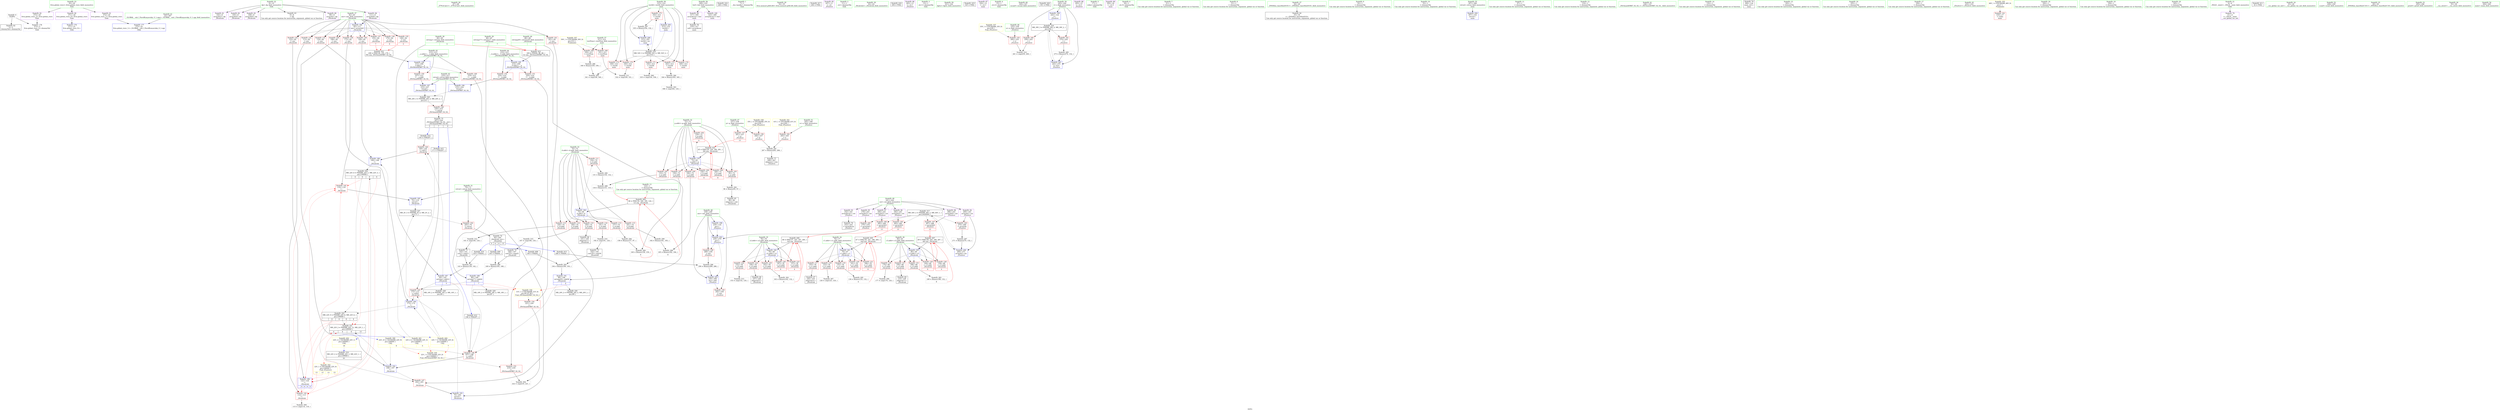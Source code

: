 digraph "SVFG" {
	label="SVFG";

	Node0x561d8cdfc730 [shape=record,color=grey,label="{NodeID: 0\nNullPtr}"];
	Node0x561d8cdfc730 -> Node0x561d8ce1b980[style=solid];
	Node0x561d8cdfc730 -> Node0x561d8ce22960[style=solid];
	Node0x561d8ce1d7e0 [shape=record,color=blue,label="{NodeID: 194\n212\<--208\n__a.addr\<--__a\n_ZSt3maxIiERKT_S2_S2_\n}"];
	Node0x561d8ce1d7e0 -> Node0x561d8ce21170[style=dashed];
	Node0x561d8ce1d7e0 -> Node0x561d8ce21240[style=dashed];
	Node0x561d8ce1a910 [shape=record,color=red,label="{NodeID: 111\n130\<--74\n\<--d.addr\n_Z4calciiiii\n}"];
	Node0x561d8ce1a910 -> Node0x561d8ce2b0c0[style=solid];
	Node0x561d8ce18bb0 [shape=record,color=green,label="{NodeID: 28\n47\<--48\n_Z7PreCalcv\<--_Z7PreCalcv_field_insensitive\n}"];
	Node0x561d8ce2c740 [shape=record,color=grey,label="{NodeID: 305\n341 = cmp(338, 340, )\n}"];
	Node0x561d8ce20950 [shape=record,color=red,label="{NodeID: 139\n179\<--82\n\<--ans\n_Z4calciiiii\n|{<s0>9}}"];
	Node0x561d8ce20950:s0 -> Node0x561d8ce56a20[style=solid,color=red];
	Node0x561d8ce1b410 [shape=record,color=green,label="{NodeID: 56\n309\<--310\nbuf\<--buf_field_insensitive\nmain\n}"];
	Node0x561d8ce1b410 -> Node0x561d8ce19f50[style=solid];
	Node0x561d8ce1b410 -> Node0x561d8ce1a020[style=solid];
	Node0x561d8ce56610 [shape=record,color=black,label="{NodeID: 416\n248 = PHI()\n}"];
	Node0x561d8ce22010 [shape=record,color=red,label="{NodeID: 167\n287\<--286\n\<--arrayidx6\n_Z5solvev\n|{<s0>13}}"];
	Node0x561d8ce22010:s0 -> Node0x561d8ce552f0[style=solid,color=red];
	Node0x561d8ce1cbf0 [shape=record,color=purple,label="{NodeID: 84\n111\<--8\narrayidx8\<--dp\n_Z4calciiiii\n}"];
	Node0x561d8ce1cbf0 -> Node0x561d8ce22e70[style=solid];
	Node0x561d8ce16f00 [shape=record,color=green,label="{NodeID: 1\n7\<--1\n__dso_handle\<--dummyObj\nGlob }"];
	Node0x561d8ce1d8b0 [shape=record,color=blue,label="{NodeID: 195\n214\<--209\n__b.addr\<--__b\n_ZSt3maxIiERKT_S2_S2_\n}"];
	Node0x561d8ce1d8b0 -> Node0x561d8ce21310[style=dashed];
	Node0x561d8ce1d8b0 -> Node0x561d8ce213e0[style=dashed];
	Node0x561d8ce1a9e0 [shape=record,color=red,label="{NodeID: 112\n140\<--74\n\<--d.addr\n_Z4calciiiii\n}"];
	Node0x561d8ce1a9e0 -> Node0x561d8ce2d1c0[style=solid];
	Node0x561d8ce18cb0 [shape=record,color=green,label="{NodeID: 29\n54\<--55\nllvm.memset.p0i8.i64\<--llvm.memset.p0i8.i64_field_insensitive\n}"];
	Node0x561d8ce2c8c0 [shape=record,color=grey,label="{NodeID: 306\n177 = cmp(176, 124, )\n}"];
	Node0x561d8ce20a20 [shape=record,color=red,label="{NodeID: 140\n198\<--82\n\<--ans\n_Z4calciiiii\n}"];
	Node0x561d8ce20a20 -> Node0x561d8ce1d640[style=solid];
	Node0x561d8ce1b4e0 [shape=record,color=green,label="{NodeID: 57\n311\<--312\ntestNum\<--testNum_field_insensitive\nmain\n}"];
	Node0x561d8ce1b4e0 -> Node0x561d8ce220e0[style=solid];
	Node0x561d8ce1b4e0 -> Node0x561d8ce221b0[style=solid];
	Node0x561d8ce566e0 [shape=record,color=black,label="{NodeID: 417\n264 = PHI()\n}"];
	Node0x561d8ce220e0 [shape=record,color=red,label="{NodeID: 168\n331\<--311\n\<--testNum\nmain\n}"];
	Node0x561d8ce220e0 -> Node0x561d8ce2d040[style=solid];
	Node0x561d8ce1ccc0 [shape=record,color=purple,label="{NodeID: 85\n247\<--11\n\<--.str\n_Z5solvev\n}"];
	Node0x561d8ce16f90 [shape=record,color=green,label="{NodeID: 2\n11\<--1\n.str\<--dummyObj\nGlob }"];
	Node0x561d8ce1d980 [shape=record,color=blue,label="{NodeID: 196\n210\<--224\nretval\<--\n_ZSt3maxIiERKT_S2_S2_\n}"];
	Node0x561d8ce1d980 -> Node0x561d8ce393d0[style=dashed];
	Node0x561d8ce1aab0 [shape=record,color=red,label="{NodeID: 113\n157\<--74\n\<--d.addr\n_Z4calciiiii\n}"];
	Node0x561d8ce1aab0 -> Node0x561d8ce2b6c0[style=solid];
	Node0x561d8ce18db0 [shape=record,color=green,label="{NodeID: 30\n62\<--63\n_Z4calciiiii\<--_Z4calciiiii_field_insensitive\n}"];
	Node0x561d8ce2ca40 [shape=record,color=grey,label="{NodeID: 307\n126 = cmp(125, 124, )\n}"];
	Node0x561d8ce20af0 [shape=record,color=red,label="{NodeID: 141\n201\<--82\n\<--ans\n_Z4calciiiii\n}"];
	Node0x561d8ce20af0 -> Node0x561d8ce20fd0[style=solid];
	Node0x561d8ce1b5b0 [shape=record,color=green,label="{NodeID: 58\n313\<--314\ntestId\<--testId_field_insensitive\nmain\n}"];
	Node0x561d8ce1b5b0 -> Node0x561d8ce22280[style=solid];
	Node0x561d8ce1b5b0 -> Node0x561d8ce22350[style=solid];
	Node0x561d8ce1b5b0 -> Node0x561d8ce22420[style=solid];
	Node0x561d8ce1b5b0 -> Node0x561d8ce224f0[style=solid];
	Node0x561d8ce1b5b0 -> Node0x561d8ce225c0[style=solid];
	Node0x561d8ce1b5b0 -> Node0x561d8ce22690[style=solid];
	Node0x561d8ce1b5b0 -> Node0x561d8ce1e0d0[style=solid];
	Node0x561d8ce1b5b0 -> Node0x561d8ce1e1a0[style=solid];
	Node0x561d8ce567b0 [shape=record,color=black,label="{NodeID: 418\n294 = PHI()\n}"];
	Node0x561d8ce3dcb0 [shape=record,color=yellow,style=double,label="{NodeID: 335\n22V_1 = ENCHI(MR_22V_0)\npts\{100000 \}\nFun[_ZSt3maxIiERKT_S2_S2_]}"];
	Node0x561d8ce3dcb0 -> Node0x561d8ce214b0[style=dashed];
	Node0x561d8ce221b0 [shape=record,color=red,label="{NodeID: 169\n339\<--311\n\<--testNum\nmain\n}"];
	Node0x561d8ce221b0 -> Node0x561d8ce2aac0[style=solid];
	Node0x561d8ce1cd90 [shape=record,color=purple,label="{NodeID: 86\n263\<--13\n\<--.str.1\n_Z5solvev\n}"];
	Node0x561d8ce17020 [shape=record,color=green,label="{NodeID: 3\n13\<--1\n.str.1\<--dummyObj\nGlob }"];
	Node0x561d8ce1da50 [shape=record,color=blue,label="{NodeID: 197\n210\<--227\nretval\<--\n_ZSt3maxIiERKT_S2_S2_\n}"];
	Node0x561d8ce1da50 -> Node0x561d8ce393d0[style=dashed];
	Node0x561d8ce1ab80 [shape=record,color=red,label="{NodeID: 114\n166\<--74\n\<--d.addr\n_Z4calciiiii\n}"];
	Node0x561d8ce1ab80 -> Node0x561d8ce2d640[style=solid];
	Node0x561d8ce18eb0 [shape=record,color=green,label="{NodeID: 31\n70\<--71\nretval\<--retval_field_insensitive\n_Z4calciiiii\n}"];
	Node0x561d8ce18eb0 -> Node0x561d8ce1a1c0[style=solid];
	Node0x561d8ce18eb0 -> Node0x561d8ce22f40[style=solid];
	Node0x561d8ce18eb0 -> Node0x561d8ce1d710[style=solid];
	Node0x561d8ce2cbc0 [shape=record,color=grey,label="{NodeID: 308\n335 = cmp(334, 336, )\n}"];
	Node0x561d8ce20bc0 [shape=record,color=red,label="{NodeID: 142\n114\<--113\n\<--\n_Z4calciiiii\n}"];
	Node0x561d8ce20bc0 -> Node0x561d8ce2cd40[style=solid];
	Node0x561d8ce1b680 [shape=record,color=green,label="{NodeID: 59\n321\<--322\nfgets\<--fgets_field_insensitive\n}"];
	Node0x561d8ce56880 [shape=record,color=black,label="{NodeID: 419\n325 = PHI()\n}"];
	Node0x561d8ce3e5a0 [shape=record,color=yellow,style=double,label="{NodeID: 336\n31V_1 = ENCHI(MR_31V_0)\npts\{85 87 89 \}\nFun[_ZSt3maxIiERKT_S2_S2_]}"];
	Node0x561d8ce3e5a0 -> Node0x561d8ce21580[style=dashed];
	Node0x561d8ce22280 [shape=record,color=red,label="{NodeID: 170\n330\<--313\n\<--testId\nmain\n}"];
	Node0x561d8ce22280 -> Node0x561d8ce2d040[style=solid];
	Node0x561d8ce1ce60 [shape=record,color=purple,label="{NodeID: 87\n324\<--13\n\<--.str.1\nmain\n}"];
	Node0x561d8ce170b0 [shape=record,color=green,label="{NodeID: 4\n15\<--1\n.str.2\<--dummyObj\nGlob }"];
	Node0x561d8ce1db20 [shape=record,color=blue,label="{NodeID: 198\n239\<--124\nans\<--\n_Z5solvev\n}"];
	Node0x561d8ce1db20 -> Node0x561d8ce1de60[style=dashed];
	Node0x561d8ce1ac50 [shape=record,color=red,label="{NodeID: 115\n181\<--74\n\<--d.addr\n_Z4calciiiii\n}"];
	Node0x561d8ce1ac50 -> Node0x561d8ce2be40[style=solid];
	Node0x561d8ce18f80 [shape=record,color=green,label="{NodeID: 32\n72\<--73\np.addr\<--p.addr_field_insensitive\n_Z4calciiiii\n}"];
	Node0x561d8ce18f80 -> Node0x561d8ce1a290[style=solid];
	Node0x561d8ce18f80 -> Node0x561d8ce1a360[style=solid];
	Node0x561d8ce18f80 -> Node0x561d8ce1a430[style=solid];
	Node0x561d8ce18f80 -> Node0x561d8ce1a500[style=solid];
	Node0x561d8ce18f80 -> Node0x561d8ce1a5d0[style=solid];
	Node0x561d8ce18f80 -> Node0x561d8ce1a6a0[style=solid];
	Node0x561d8ce18f80 -> Node0x561d8ce1a770[style=solid];
	Node0x561d8ce18f80 -> Node0x561d8ce22a60[style=solid];
	Node0x561d8ce2cd40 [shape=record,color=grey,label="{NodeID: 309\n115 = cmp(114, 116, )\n}"];
	Node0x561d8ce20c90 [shape=record,color=red,label="{NodeID: 143\n119\<--118\n\<--\n_Z4calciiiii\n}"];
	Node0x561d8ce20c90 -> Node0x561d8ce22f40[style=solid];
	Node0x561d8ce1b780 [shape=record,color=green,label="{NodeID: 60\n326\<--327\nsscanf\<--sscanf_field_insensitive\n}"];
	Node0x561d8ce56950 [shape=record,color=black,label="{NodeID: 420\n351 = PHI()\n}"];
	Node0x561d8ce3e680 [shape=record,color=yellow,style=double,label="{NodeID: 337\n33V_1 = ENCHI(MR_33V_0)\npts\{236 \}\nFun[_Z5solvev]}"];
	Node0x561d8ce3e680 -> Node0x561d8ce21650[style=dashed];
	Node0x561d8ce22350 [shape=record,color=red,label="{NodeID: 171\n334\<--313\n\<--testId\nmain\n}"];
	Node0x561d8ce22350 -> Node0x561d8ce2cbc0[style=solid];
	Node0x561d8ce1cf30 [shape=record,color=purple,label="{NodeID: 88\n293\<--15\n\<--.str.2\n_Z5solvev\n}"];
	Node0x561d8ce17140 [shape=record,color=green,label="{NodeID: 5\n17\<--1\nstdin\<--dummyObj\nGlob }"];
	Node0x561d8ce1dbf0 [shape=record,color=blue,label="{NodeID: 199\n243\<--124\ni\<--\n_Z5solvev\n}"];
	Node0x561d8ce1dbf0 -> Node0x561d8ce37fd0[style=dashed];
	Node0x561d8ce1f6a0 [shape=record,color=red,label="{NodeID: 116\n191\<--74\n\<--d.addr\n_Z4calciiiii\n}"];
	Node0x561d8ce1f6a0 -> Node0x561d8ce2cec0[style=solid];
	Node0x561d8ce19050 [shape=record,color=green,label="{NodeID: 33\n74\<--75\nd.addr\<--d.addr_field_insensitive\n_Z4calciiiii\n}"];
	Node0x561d8ce19050 -> Node0x561d8ce1a840[style=solid];
	Node0x561d8ce19050 -> Node0x561d8ce1a910[style=solid];
	Node0x561d8ce19050 -> Node0x561d8ce1a9e0[style=solid];
	Node0x561d8ce19050 -> Node0x561d8ce1aab0[style=solid];
	Node0x561d8ce19050 -> Node0x561d8ce1ab80[style=solid];
	Node0x561d8ce19050 -> Node0x561d8ce1ac50[style=solid];
	Node0x561d8ce19050 -> Node0x561d8ce1f6a0[style=solid];
	Node0x561d8ce19050 -> Node0x561d8ce22b30[style=solid];
	Node0x561d8ce2cec0 [shape=record,color=grey,label="{NodeID: 310\n192 = cmp(191, 124, )\n}"];
	Node0x561d8ce2cec0 -> Node0x561d8ce1c300[style=solid];
	Node0x561d8ce20d60 [shape=record,color=red,label="{NodeID: 144\n148\<--145\n\<--call13\n_Z4calciiiii\n}"];
	Node0x561d8ce20d60 -> Node0x561d8ce231b0[style=solid];
	Node0x561d8ce1b880 [shape=record,color=green,label="{NodeID: 61\n22\<--367\n_GLOBAL__sub_I_PavelKunyavskiy_0_1.cpp\<--_GLOBAL__sub_I_PavelKunyavskiy_0_1.cpp_field_insensitive\n}"];
	Node0x561d8ce1b880 -> Node0x561d8ce22860[style=solid];
	Node0x561d8ce56a20 [shape=record,color=black,label="{NodeID: 421\n208 = PHI(128, 155, 179, )\n0th arg _ZSt3maxIiERKT_S2_S2_ }"];
	Node0x561d8ce56a20 -> Node0x561d8ce1d7e0[style=solid];
	Node0x561d8ce3e790 [shape=record,color=yellow,style=double,label="{NodeID: 338\n35V_1 = ENCHI(MR_35V_0)\npts\{238 \}\nFun[_Z5solvev]}"];
	Node0x561d8ce3e790 -> Node0x561d8ce21720[style=dashed];
	Node0x561d8ce3e790 -> Node0x561d8ce217f0[style=dashed];
	Node0x561d8ce22420 [shape=record,color=red,label="{NodeID: 172\n338\<--313\n\<--testId\nmain\n}"];
	Node0x561d8ce22420 -> Node0x561d8ce2c740[style=solid];
	Node0x561d8ce1d000 [shape=record,color=purple,label="{NodeID: 89\n350\<--18\n\<--.str.3\nmain\n}"];
	Node0x561d8ce171d0 [shape=record,color=green,label="{NodeID: 6\n18\<--1\n.str.3\<--dummyObj\nGlob }"];
	Node0x561d8ce1f3f0 [shape=record,color=grey,label="{NodeID: 283\n189 = Binary(188, 132, )\n|{<s0>8}}"];
	Node0x561d8ce1f3f0:s0 -> Node0x561d8ce552f0[style=solid,color=red];
	Node0x561d8ce1dcc0 [shape=record,color=blue,label="{NodeID: 200\n269\<--271\narrayidx\<--inc\n_Z5solvev\n}"];
	Node0x561d8ce1dcc0 -> Node0x561d8ce384d0[style=dashed];
	Node0x561d8ce1f770 [shape=record,color=red,label="{NodeID: 117\n103\<--76\n\<--c1.addr\n_Z4calciiiii\n}"];
	Node0x561d8ce1f770 -> Node0x561d8ce1be20[style=solid];
	Node0x561d8ce19120 [shape=record,color=green,label="{NodeID: 34\n76\<--77\nc1.addr\<--c1.addr_field_insensitive\n_Z4calciiiii\n}"];
	Node0x561d8ce19120 -> Node0x561d8ce1f770[style=solid];
	Node0x561d8ce19120 -> Node0x561d8ce1f840[style=solid];
	Node0x561d8ce19120 -> Node0x561d8ce1f910[style=solid];
	Node0x561d8ce19120 -> Node0x561d8ce1f9e0[style=solid];
	Node0x561d8ce19120 -> Node0x561d8ce1fab0[style=solid];
	Node0x561d8ce19120 -> Node0x561d8ce22c00[style=solid];
	Node0x561d8ce2d040 [shape=record,color=grey,label="{NodeID: 311\n332 = cmp(330, 331, )\n}"];
	Node0x561d8ce20e30 [shape=record,color=red,label="{NodeID: 145\n172\<--171\n\<--call25\n_Z4calciiiii\n}"];
	Node0x561d8ce20e30 -> Node0x561d8ce23350[style=solid];
	Node0x561d8ce1b980 [shape=record,color=black,label="{NodeID: 62\n2\<--3\ndummyVal\<--dummyVal\n}"];
	Node0x561d8ce56df0 [shape=record,color=black,label="{NodeID: 422\n209 = PHI(84, 86, 88, )\n1st arg _ZSt3maxIiERKT_S2_S2_ }"];
	Node0x561d8ce56df0 -> Node0x561d8ce1d8b0[style=solid];
	Node0x561d8ce224f0 [shape=record,color=red,label="{NodeID: 173\n343\<--313\n\<--testId\nmain\n}"];
	Node0x561d8ce224f0 -> Node0x561d8ce1f570[style=solid];
	Node0x561d8ce1d0d0 [shape=record,color=purple,label="{NodeID: 90\n371\<--20\nllvm.global_ctors_0\<--llvm.global_ctors\nGlob }"];
	Node0x561d8ce1d0d0 -> Node0x561d8ce22760[style=solid];
	Node0x561d8ce17b50 [shape=record,color=green,label="{NodeID: 7\n21\<--1\n\<--dummyObj\nCan only get source location for instruction, argument, global var or function.}"];
	Node0x561d8ce1f570 [shape=record,color=grey,label="{NodeID: 284\n344 = Binary(343, 345, )\n}"];
	Node0x561d8ce1f570 -> Node0x561d8ce2c440[style=solid];
	Node0x561d8ce1dd90 [shape=record,color=blue,label="{NodeID: 201\n243\<--275\ni\<--inc2\n_Z5solvev\n}"];
	Node0x561d8ce1dd90 -> Node0x561d8ce37fd0[style=dashed];
	Node0x561d8ce1f840 [shape=record,color=red,label="{NodeID: 118\n125\<--76\n\<--c1.addr\n_Z4calciiiii\n}"];
	Node0x561d8ce1f840 -> Node0x561d8ce2ca40[style=solid];
	Node0x561d8ce191f0 [shape=record,color=green,label="{NodeID: 35\n78\<--79\nc2.addr\<--c2.addr_field_insensitive\n_Z4calciiiii\n}"];
	Node0x561d8ce191f0 -> Node0x561d8ce1fb80[style=solid];
	Node0x561d8ce191f0 -> Node0x561d8ce1fc50[style=solid];
	Node0x561d8ce191f0 -> Node0x561d8ce1fd20[style=solid];
	Node0x561d8ce191f0 -> Node0x561d8ce1fdf0[style=solid];
	Node0x561d8ce191f0 -> Node0x561d8ce1fec0[style=solid];
	Node0x561d8ce191f0 -> Node0x561d8ce22cd0[style=solid];
	Node0x561d8ce2d1c0 [shape=record,color=grey,label="{NodeID: 312\n141 = cmp(140, 124, )\n}"];
	Node0x561d8ce2d1c0 -> Node0x561d8ce1c160[style=solid];
	Node0x561d8ce20f00 [shape=record,color=red,label="{NodeID: 146\n197\<--196\n\<--call37\n_Z4calciiiii\n}"];
	Node0x561d8ce20f00 -> Node0x561d8ce1d640[style=solid];
	Node0x561d8ce1ba80 [shape=record,color=black,label="{NodeID: 63\n9\<--8\n\<--dp\nCan only get source location for instruction, argument, global var or function.}"];
	Node0x561d8ce56fb0 [shape=record,color=black,label="{NodeID: 423\n65 = PHI(129, 156, 180, 281, )\n0th arg _Z4calciiiii }"];
	Node0x561d8ce56fb0 -> Node0x561d8ce22a60[style=solid];
	Node0x561d8ce225c0 [shape=record,color=red,label="{NodeID: 174\n349\<--313\n\<--testId\nmain\n}"];
	Node0x561d8ce1d1d0 [shape=record,color=purple,label="{NodeID: 91\n372\<--20\nllvm.global_ctors_1\<--llvm.global_ctors\nGlob }"];
	Node0x561d8ce1d1d0 -> Node0x561d8ce22860[style=solid];
	Node0x561d8ce17be0 [shape=record,color=green,label="{NodeID: 8\n51\<--1\n\<--dummyObj\nCan only get source location for instruction, argument, global var or function.}"];
	Node0x561d8ce2a940 [shape=record,color=grey,label="{NodeID: 285\n275 = Binary(274, 132, )\n}"];
	Node0x561d8ce2a940 -> Node0x561d8ce1dd90[style=solid];
	Node0x561d8ce1de60 [shape=record,color=blue,label="{NodeID: 202\n239\<--279\nans\<--\n_Z5solvev\n}"];
	Node0x561d8ce1de60 -> Node0x561d8ce218c0[style=dashed];
	Node0x561d8ce1de60 -> Node0x561d8ce1df30[style=dashed];
	Node0x561d8ce1f910 [shape=record,color=red,label="{NodeID: 119\n135\<--76\n\<--c1.addr\n_Z4calciiiii\n}"];
	Node0x561d8ce1f910 -> Node0x561d8ce2b840[style=solid];
	Node0x561d8ce192c0 [shape=record,color=green,label="{NodeID: 36\n80\<--81\nc3.addr\<--c3.addr_field_insensitive\n_Z4calciiiii\n}"];
	Node0x561d8ce192c0 -> Node0x561d8ce1ff90[style=solid];
	Node0x561d8ce192c0 -> Node0x561d8ce20060[style=solid];
	Node0x561d8ce192c0 -> Node0x561d8ce20130[style=solid];
	Node0x561d8ce192c0 -> Node0x561d8ce20200[style=solid];
	Node0x561d8ce192c0 -> Node0x561d8ce202d0[style=solid];
	Node0x561d8ce192c0 -> Node0x561d8ce22da0[style=solid];
	Node0x561d8ce2d340 [shape=record,color=grey,label="{NodeID: 313\n153 = cmp(152, 124, )\n}"];
	Node0x561d8ce20fd0 [shape=record,color=red,label="{NodeID: 147\n202\<--201\n\<--\n_Z4calciiiii\n}"];
	Node0x561d8ce20fd0 -> Node0x561d8ce1d710[style=solid];
	Node0x561d8ce1bb80 [shape=record,color=black,label="{NodeID: 64\n33\<--34\n\<--_ZNSt8ios_base4InitD1Ev\nCan only get source location for instruction, argument, global var or function.}"];
	Node0x561d8ce3ea30 [shape=record,color=yellow,style=double,label="{NodeID: 341\n41V_1 = ENCHI(MR_41V_0)\npts\{246 \}\nFun[_Z5solvev]}"];
	Node0x561d8ce3ea30 -> Node0x561d8ce21c00[style=dashed];
	Node0x561d8ce22690 [shape=record,color=red,label="{NodeID: 175\n354\<--313\n\<--testId\nmain\n}"];
	Node0x561d8ce22690 -> Node0x561d8ce2bb40[style=solid];
	Node0x561d8ce1d2d0 [shape=record,color=purple,label="{NodeID: 92\n373\<--20\nllvm.global_ctors_2\<--llvm.global_ctors\nGlob }"];
	Node0x561d8ce1d2d0 -> Node0x561d8ce22960[style=solid];
	Node0x561d8ce17c70 [shape=record,color=green,label="{NodeID: 9\n52\<--1\n\<--dummyObj\nCan only get source location for instruction, argument, global var or function.}"];
	Node0x561d8ce2aac0 [shape=record,color=grey,label="{NodeID: 286\n340 = Binary(339, 336, )\n}"];
	Node0x561d8ce2aac0 -> Node0x561d8ce2c740[style=solid];
	Node0x561d8ce1df30 [shape=record,color=blue,label="{NodeID: 203\n239\<--290\nans\<--add\n_Z5solvev\n}"];
	Node0x561d8ce1df30 -> Node0x561d8ce21990[style=dashed];
	Node0x561d8ce1f9e0 [shape=record,color=red,label="{NodeID: 120\n161\<--76\n\<--c1.addr\n_Z4calciiiii\n|{<s0>6}}"];
	Node0x561d8ce1f9e0:s0 -> Node0x561d8ce54ef0[style=solid,color=red];
	Node0x561d8ce19390 [shape=record,color=green,label="{NodeID: 37\n82\<--83\nans\<--ans_field_insensitive\n_Z4calciiiii\n}"];
	Node0x561d8ce19390 -> Node0x561d8ce203a0[style=solid];
	Node0x561d8ce19390 -> Node0x561d8ce20470[style=solid];
	Node0x561d8ce19390 -> Node0x561d8ce20540[style=solid];
	Node0x561d8ce19390 -> Node0x561d8ce20610[style=solid];
	Node0x561d8ce19390 -> Node0x561d8ce206e0[style=solid];
	Node0x561d8ce19390 -> Node0x561d8ce207b0[style=solid];
	Node0x561d8ce19390 -> Node0x561d8ce20880[style=solid];
	Node0x561d8ce19390 -> Node0x561d8ce20950[style=solid];
	Node0x561d8ce19390 -> Node0x561d8ce20a20[style=solid];
	Node0x561d8ce19390 -> Node0x561d8ce20af0[style=solid];
	Node0x561d8ce19390 -> Node0x561d8ce22e70[style=solid];
	Node0x561d8ce2d4c0 [shape=record,color=grey,label="{NodeID: 314\n261 = cmp(259, 260, )\n}"];
	Node0x561d8ce210a0 [shape=record,color=red,label="{NodeID: 148\n230\<--210\n\<--retval\n_ZSt3maxIiERKT_S2_S2_\n}"];
	Node0x561d8ce210a0 -> Node0x561d8ce1c4a0[style=solid];
	Node0x561d8ce1bc80 [shape=record,color=black,label="{NodeID: 65\n98\<--96\nidxprom\<--sub\n_Z4calciiiii\n}"];
	Node0x561d8ce3eb10 [shape=record,color=yellow,style=double,label="{NodeID: 342\n22V_1 = ENCHI(MR_22V_0)\npts\{100000 \}\nFun[_Z5solvev]|{<s0>13|<s1>13|<s2>13|<s3>13}}"];
	Node0x561d8ce3eb10:s0 -> Node0x561d8ce20bc0[style=dashed,color=red];
	Node0x561d8ce3eb10:s1 -> Node0x561d8ce20c90[style=dashed,color=red];
	Node0x561d8ce3eb10:s2 -> Node0x561d8ce23010[style=dashed,color=red];
	Node0x561d8ce3eb10:s3 -> Node0x561d8ce3cad0[style=dashed,color=red];
	Node0x561d8ce22760 [shape=record,color=blue,label="{NodeID: 176\n371\<--21\nllvm.global_ctors_0\<--\nGlob }"];
	Node0x561d8ce1d3d0 [shape=record,color=purple,label="{NodeID: 93\n252\<--241\narraydecay\<--cnt\n_Z5solvev\n}"];
	Node0x561d8ce1d3d0 -> Node0x561d8ce1c570[style=solid];
	Node0x561d8ce17d00 [shape=record,color=green,label="{NodeID: 10\n53\<--1\n\<--dummyObj\nCan only get source location for instruction, argument, global var or function.}"];
	Node0x561d8ce2ac40 [shape=record,color=grey,label="{NodeID: 287\n271 = Binary(270, 132, )\n}"];
	Node0x561d8ce2ac40 -> Node0x561d8ce1dcc0[style=solid];
	Node0x561d8ce1e000 [shape=record,color=blue,label="{NodeID: 204\n307\<--124\nretval\<--\nmain\n}"];
	Node0x561d8ce1fab0 [shape=record,color=red,label="{NodeID: 121\n186\<--76\n\<--c1.addr\n_Z4calciiiii\n|{<s0>8}}"];
	Node0x561d8ce1fab0:s0 -> Node0x561d8ce54ef0[style=solid,color=red];
	Node0x561d8ce19460 [shape=record,color=green,label="{NodeID: 38\n84\<--85\nref.tmp\<--ref.tmp_field_insensitive\n_Z4calciiiii\n|{|<s1>5}}"];
	Node0x561d8ce19460 -> Node0x561d8ce230e0[style=solid];
	Node0x561d8ce19460:s1 -> Node0x561d8ce56df0[style=solid,color=red];
	Node0x561d8ce2d640 [shape=record,color=grey,label="{NodeID: 315\n167 = cmp(166, 124, )\n}"];
	Node0x561d8ce2d640 -> Node0x561d8ce1c230[style=solid];
	Node0x561d8ce21170 [shape=record,color=red,label="{NodeID: 149\n218\<--212\n\<--__a.addr\n_ZSt3maxIiERKT_S2_S2_\n}"];
	Node0x561d8ce21170 -> Node0x561d8ce214b0[style=solid];
	Node0x561d8ce1bd50 [shape=record,color=black,label="{NodeID: 66\n101\<--100\nidxprom1\<--\n_Z4calciiiii\n}"];
	Node0x561d8ce22860 [shape=record,color=blue,label="{NodeID: 177\n372\<--22\nllvm.global_ctors_1\<--_GLOBAL__sub_I_PavelKunyavskiy_0_1.cpp\nGlob }"];
	Node0x561d8ce1d4a0 [shape=record,color=purple,label="{NodeID: 94\n269\<--241\narrayidx\<--cnt\n_Z5solvev\n}"];
	Node0x561d8ce1d4a0 -> Node0x561d8ce21cd0[style=solid];
	Node0x561d8ce1d4a0 -> Node0x561d8ce1dcc0[style=solid];
	Node0x561d8ce17d90 [shape=record,color=green,label="{NodeID: 11\n97\<--1\n\<--dummyObj\nCan only get source location for instruction, argument, global var or function.}"];
	Node0x561d8ce2adc0 [shape=record,color=grey,label="{NodeID: 288\n134 = Binary(131, 133, )\n|{<s0>4}}"];
	Node0x561d8ce2adc0:s0 -> Node0x561d8ce54ad0[style=solid,color=red];
	Node0x561d8ce1e0d0 [shape=record,color=blue,label="{NodeID: 205\n313\<--132\ntestId\<--\nmain\n}"];
	Node0x561d8ce1e0d0 -> Node0x561d8ce389d0[style=dashed];
	Node0x561d8ce1fb80 [shape=record,color=red,label="{NodeID: 122\n106\<--78\n\<--c2.addr\n_Z4calciiiii\n}"];
	Node0x561d8ce1fb80 -> Node0x561d8ce1bef0[style=solid];
	Node0x561d8ce19530 [shape=record,color=green,label="{NodeID: 39\n86\<--87\nref.tmp17\<--ref.tmp17_field_insensitive\n_Z4calciiiii\n|{|<s1>7}}"];
	Node0x561d8ce19530 -> Node0x561d8ce23280[style=solid];
	Node0x561d8ce19530:s1 -> Node0x561d8ce56df0[style=solid,color=red];
	Node0x561d8ce24670 [shape=record,color=yellow,style=double,label="{NodeID: 399\n22V_10 = CSCHI(MR_22V_9)\npts\{100000 \}\nCS[]|{|<s2>9}}"];
	Node0x561d8ce24670 -> Node0x561d8ce20f00[style=dashed];
	Node0x561d8ce24670 -> Node0x561d8ce1d640[style=dashed];
	Node0x561d8ce24670:s2 -> Node0x561d8ce3dcb0[style=dashed,color=red];
	Node0x561d8ce37fd0 [shape=record,color=black,label="{NodeID: 316\nMR_39V_3 = PHI(MR_39V_4, MR_39V_2, )\npts\{244 \}\n}"];
	Node0x561d8ce37fd0 -> Node0x561d8ce21a60[style=dashed];
	Node0x561d8ce37fd0 -> Node0x561d8ce21b30[style=dashed];
	Node0x561d8ce37fd0 -> Node0x561d8ce1dd90[style=dashed];
	Node0x561d8ce21240 [shape=record,color=red,label="{NodeID: 150\n227\<--212\n\<--__a.addr\n_ZSt3maxIiERKT_S2_S2_\n}"];
	Node0x561d8ce21240 -> Node0x561d8ce1da50[style=solid];
	Node0x561d8ce1be20 [shape=record,color=black,label="{NodeID: 67\n104\<--103\nidxprom3\<--\n_Z4calciiiii\n}"];
	Node0x561d8ce22960 [shape=record,color=blue, style = dotted,label="{NodeID: 178\n373\<--3\nllvm.global_ctors_2\<--dummyVal\nGlob }"];
	Node0x561d8ce1d570 [shape=record,color=purple,label="{NodeID: 95\n278\<--241\narrayidx3\<--cnt\n_Z5solvev\n}"];
	Node0x561d8ce1d570 -> Node0x561d8ce21da0[style=solid];
	Node0x561d8ce17e20 [shape=record,color=green,label="{NodeID: 12\n116\<--1\n\<--dummyObj\nCan only get source location for instruction, argument, global var or function.}"];
	Node0x561d8ce2af40 [shape=record,color=grey,label="{NodeID: 289\n169 = Binary(165, 168, )\n}"];
	Node0x561d8ce2af40 -> Node0x561d8ce23280[style=solid];
	Node0x561d8ce1e1a0 [shape=record,color=blue,label="{NodeID: 206\n313\<--355\ntestId\<--inc\nmain\n}"];
	Node0x561d8ce1e1a0 -> Node0x561d8ce389d0[style=dashed];
	Node0x561d8ce1fc50 [shape=record,color=red,label="{NodeID: 123\n137\<--78\n\<--c2.addr\n_Z4calciiiii\n|{<s0>4}}"];
	Node0x561d8ce1fc50:s0 -> Node0x561d8ce550f0[style=solid,color=red];
	Node0x561d8ce19600 [shape=record,color=green,label="{NodeID: 40\n88\<--89\nref.tmp29\<--ref.tmp29_field_insensitive\n_Z4calciiiii\n|{|<s1>9}}"];
	Node0x561d8ce19600 -> Node0x561d8ce23420[style=solid];
	Node0x561d8ce19600:s1 -> Node0x561d8ce56df0[style=solid,color=red];
	Node0x561d8ce247d0 [shape=record,color=yellow,style=double,label="{NodeID: 400\n22V_7 = CSCHI(MR_22V_6)\npts\{100000 \}\nCS[]|{|<s2>7}}"];
	Node0x561d8ce247d0 -> Node0x561d8ce20e30[style=dashed];
	Node0x561d8ce247d0 -> Node0x561d8ce23350[style=dashed];
	Node0x561d8ce247d0:s2 -> Node0x561d8ce3dcb0[style=dashed,color=red];
	Node0x561d8ce384d0 [shape=record,color=black,label="{NodeID: 317\nMR_44V_2 = PHI(MR_44V_3, MR_44V_1, )\npts\{2420000 \}\n}"];
	Node0x561d8ce384d0 -> Node0x561d8ce21cd0[style=dashed];
	Node0x561d8ce384d0 -> Node0x561d8ce21da0[style=dashed];
	Node0x561d8ce384d0 -> Node0x561d8ce21e70[style=dashed];
	Node0x561d8ce384d0 -> Node0x561d8ce21f40[style=dashed];
	Node0x561d8ce384d0 -> Node0x561d8ce22010[style=dashed];
	Node0x561d8ce384d0 -> Node0x561d8ce1dcc0[style=dashed];
	Node0x561d8ce21310 [shape=record,color=red,label="{NodeID: 151\n220\<--214\n\<--__b.addr\n_ZSt3maxIiERKT_S2_S2_\n}"];
	Node0x561d8ce21310 -> Node0x561d8ce21580[style=solid];
	Node0x561d8ce1bef0 [shape=record,color=black,label="{NodeID: 68\n107\<--106\nidxprom5\<--\n_Z4calciiiii\n}"];
	Node0x561d8ce22a60 [shape=record,color=blue,label="{NodeID: 179\n72\<--65\np.addr\<--p\n_Z4calciiiii\n}"];
	Node0x561d8ce22a60 -> Node0x561d8ce1a290[style=dashed];
	Node0x561d8ce22a60 -> Node0x561d8ce1a360[style=dashed];
	Node0x561d8ce22a60 -> Node0x561d8ce1a430[style=dashed];
	Node0x561d8ce22a60 -> Node0x561d8ce1a500[style=dashed];
	Node0x561d8ce22a60 -> Node0x561d8ce1a5d0[style=dashed];
	Node0x561d8ce22a60 -> Node0x561d8ce1a6a0[style=dashed];
	Node0x561d8ce22a60 -> Node0x561d8ce1a770[style=dashed];
	Node0x561d8ce19ce0 [shape=record,color=purple,label="{NodeID: 96\n282\<--241\narrayidx4\<--cnt\n_Z5solvev\n}"];
	Node0x561d8ce19ce0 -> Node0x561d8ce21e70[style=solid];
	Node0x561d8ce17eb0 [shape=record,color=green,label="{NodeID: 13\n124\<--1\n\<--dummyObj\nCan only get source location for instruction, argument, global var or function.|{<s0>13}}"];
	Node0x561d8ce17eb0:s0 -> Node0x561d8ce54ad0[style=solid,color=red];
	Node0x561d8ce2b0c0 [shape=record,color=grey,label="{NodeID: 290\n131 = Binary(130, 132, )\n}"];
	Node0x561d8ce2b0c0 -> Node0x561d8ce2adc0[style=solid];
	Node0x561d8ce1fd20 [shape=record,color=red,label="{NodeID: 124\n152\<--78\n\<--c2.addr\n_Z4calciiiii\n}"];
	Node0x561d8ce1fd20 -> Node0x561d8ce2d340[style=solid];
	Node0x561d8ce196d0 [shape=record,color=green,label="{NodeID: 41\n146\<--147\n_ZSt3maxIiERKT_S2_S2_\<--_ZSt3maxIiERKT_S2_S2__field_insensitive\n}"];
	Node0x561d8ce24930 [shape=record,color=yellow,style=double,label="{NodeID: 401\n22V_4 = CSCHI(MR_22V_3)\npts\{100000 \}\nCS[]|{|<s2>5}}"];
	Node0x561d8ce24930 -> Node0x561d8ce20d60[style=dashed];
	Node0x561d8ce24930 -> Node0x561d8ce231b0[style=dashed];
	Node0x561d8ce24930:s2 -> Node0x561d8ce3dcb0[style=dashed,color=red];
	Node0x561d8ce389d0 [shape=record,color=black,label="{NodeID: 318\nMR_52V_3 = PHI(MR_52V_4, MR_52V_2, )\npts\{314 \}\n}"];
	Node0x561d8ce389d0 -> Node0x561d8ce22280[style=dashed];
	Node0x561d8ce389d0 -> Node0x561d8ce22350[style=dashed];
	Node0x561d8ce389d0 -> Node0x561d8ce22420[style=dashed];
	Node0x561d8ce389d0 -> Node0x561d8ce224f0[style=dashed];
	Node0x561d8ce389d0 -> Node0x561d8ce225c0[style=dashed];
	Node0x561d8ce389d0 -> Node0x561d8ce22690[style=dashed];
	Node0x561d8ce389d0 -> Node0x561d8ce1e1a0[style=dashed];
	Node0x561d8ce213e0 [shape=record,color=red,label="{NodeID: 152\n224\<--214\n\<--__b.addr\n_ZSt3maxIiERKT_S2_S2_\n}"];
	Node0x561d8ce213e0 -> Node0x561d8ce1d980[style=solid];
	Node0x561d8ce1bfc0 [shape=record,color=black,label="{NodeID: 69\n110\<--109\nidxprom7\<--\n_Z4calciiiii\n}"];
	Node0x561d8ce22b30 [shape=record,color=blue,label="{NodeID: 180\n74\<--66\nd.addr\<--d\n_Z4calciiiii\n}"];
	Node0x561d8ce22b30 -> Node0x561d8ce1a840[style=dashed];
	Node0x561d8ce22b30 -> Node0x561d8ce1a910[style=dashed];
	Node0x561d8ce22b30 -> Node0x561d8ce1a9e0[style=dashed];
	Node0x561d8ce22b30 -> Node0x561d8ce1aab0[style=dashed];
	Node0x561d8ce22b30 -> Node0x561d8ce1ab80[style=dashed];
	Node0x561d8ce22b30 -> Node0x561d8ce1ac50[style=dashed];
	Node0x561d8ce22b30 -> Node0x561d8ce1f6a0[style=dashed];
	Node0x561d8ce19db0 [shape=record,color=purple,label="{NodeID: 97\n284\<--241\narrayidx5\<--cnt\n_Z5solvev\n}"];
	Node0x561d8ce19db0 -> Node0x561d8ce21f40[style=solid];
	Node0x561d8ce17f40 [shape=record,color=green,label="{NodeID: 14\n132\<--1\n\<--dummyObj\nCan only get source location for instruction, argument, global var or function.}"];
	Node0x561d8ce2b240 [shape=record,color=grey,label="{NodeID: 291\n267 = Binary(265, 266, )\n}"];
	Node0x561d8ce2b240 -> Node0x561d8ce1c640[style=solid];
	Node0x561d8ce1fdf0 [shape=record,color=red,label="{NodeID: 125\n162\<--78\n\<--c2.addr\n_Z4calciiiii\n}"];
	Node0x561d8ce1fdf0 -> Node0x561d8ce2c2c0[style=solid];
	Node0x561d8ce197d0 [shape=record,color=green,label="{NodeID: 42\n210\<--211\nretval\<--retval_field_insensitive\n_ZSt3maxIiERKT_S2_S2_\n}"];
	Node0x561d8ce197d0 -> Node0x561d8ce210a0[style=solid];
	Node0x561d8ce197d0 -> Node0x561d8ce1d980[style=solid];
	Node0x561d8ce197d0 -> Node0x561d8ce1da50[style=solid];
	Node0x561d8ce24a90 [shape=record,color=yellow,style=double,label="{NodeID: 402\n22V_2 = CSCHI(MR_22V_1)\npts\{100000 \}\nCS[]|{<s0>19}}"];
	Node0x561d8ce24a90:s0 -> Node0x561d8ce38ed0[style=dashed,color=blue];
	Node0x561d8ce38ed0 [shape=record,color=black,label="{NodeID: 319\nMR_22V_2 = PHI(MR_22V_3, MR_22V_1, )\npts\{100000 \}\n|{<s0>19}}"];
	Node0x561d8ce38ed0:s0 -> Node0x561d8ce3eb10[style=dashed,color=red];
	Node0x561d8ce214b0 [shape=record,color=red,label="{NodeID: 153\n219\<--218\n\<--\n_ZSt3maxIiERKT_S2_S2_\n}"];
	Node0x561d8ce214b0 -> Node0x561d8ce2c5c0[style=solid];
	Node0x561d8ce1c090 [shape=record,color=black,label="{NodeID: 70\n306\<--124\nmain_ret\<--\nmain\n}"];
	Node0x561d8ce22c00 [shape=record,color=blue,label="{NodeID: 181\n76\<--67\nc1.addr\<--c1\n_Z4calciiiii\n}"];
	Node0x561d8ce22c00 -> Node0x561d8ce1f770[style=dashed];
	Node0x561d8ce22c00 -> Node0x561d8ce1f840[style=dashed];
	Node0x561d8ce22c00 -> Node0x561d8ce1f910[style=dashed];
	Node0x561d8ce22c00 -> Node0x561d8ce1f9e0[style=dashed];
	Node0x561d8ce22c00 -> Node0x561d8ce1fab0[style=dashed];
	Node0x561d8ce19e80 [shape=record,color=purple,label="{NodeID: 98\n286\<--241\narrayidx6\<--cnt\n_Z5solvev\n}"];
	Node0x561d8ce19e80 -> Node0x561d8ce22010[style=solid];
	Node0x561d8ce17fd0 [shape=record,color=green,label="{NodeID: 15\n183\<--1\n\<--dummyObj\nCan only get source location for instruction, argument, global var or function.}"];
	Node0x561d8ce2b3c0 [shape=record,color=grey,label="{NodeID: 292\n96 = Binary(95, 97, )\n}"];
	Node0x561d8ce2b3c0 -> Node0x561d8ce1bc80[style=solid];
	Node0x561d8ce1fec0 [shape=record,color=red,label="{NodeID: 126\n187\<--78\n\<--c2.addr\n_Z4calciiiii\n|{<s0>8}}"];
	Node0x561d8ce1fec0:s0 -> Node0x561d8ce550f0[style=solid,color=red];
	Node0x561d8ce198a0 [shape=record,color=green,label="{NodeID: 43\n212\<--213\n__a.addr\<--__a.addr_field_insensitive\n_ZSt3maxIiERKT_S2_S2_\n}"];
	Node0x561d8ce198a0 -> Node0x561d8ce21170[style=solid];
	Node0x561d8ce198a0 -> Node0x561d8ce21240[style=solid];
	Node0x561d8ce198a0 -> Node0x561d8ce1d7e0[style=solid];
	Node0x561d8ce393d0 [shape=record,color=black,label="{NodeID: 320\nMR_24V_3 = PHI(MR_24V_4, MR_24V_2, )\npts\{211 \}\n}"];
	Node0x561d8ce393d0 -> Node0x561d8ce210a0[style=dashed];
	Node0x561d8ce21580 [shape=record,color=red,label="{NodeID: 154\n221\<--220\n\<--\n_ZSt3maxIiERKT_S2_S2_\n}"];
	Node0x561d8ce21580 -> Node0x561d8ce2c5c0[style=solid];
	Node0x561d8ce1c160 [shape=record,color=black,label="{NodeID: 71\n142\<--141\nconv\<--cmp11\n_Z4calciiiii\n}"];
	Node0x561d8ce1c160 -> Node0x561d8ce2c140[style=solid];
	Node0x561d8ce22cd0 [shape=record,color=blue,label="{NodeID: 182\n78\<--68\nc2.addr\<--c2\n_Z4calciiiii\n}"];
	Node0x561d8ce22cd0 -> Node0x561d8ce1fb80[style=dashed];
	Node0x561d8ce22cd0 -> Node0x561d8ce1fc50[style=dashed];
	Node0x561d8ce22cd0 -> Node0x561d8ce1fd20[style=dashed];
	Node0x561d8ce22cd0 -> Node0x561d8ce1fdf0[style=dashed];
	Node0x561d8ce22cd0 -> Node0x561d8ce1fec0[style=dashed];
	Node0x561d8ce19f50 [shape=record,color=purple,label="{NodeID: 99\n317\<--309\narraydecay\<--buf\nmain\n}"];
	Node0x561d8ce19f50 -> Node0x561d8ce1c710[style=solid];
	Node0x561d8ce18060 [shape=record,color=green,label="{NodeID: 16\n255\<--1\n\<--dummyObj\nCan only get source location for instruction, argument, global var or function.}"];
	Node0x561d8ce2b540 [shape=record,color=grey,label="{NodeID: 293\n194 = Binary(190, 193, )\n}"];
	Node0x561d8ce2b540 -> Node0x561d8ce23420[style=solid];
	Node0x561d8ce1ff90 [shape=record,color=red,label="{NodeID: 127\n109\<--80\n\<--c3.addr\n_Z4calciiiii\n}"];
	Node0x561d8ce1ff90 -> Node0x561d8ce1bfc0[style=solid];
	Node0x561d8ce19970 [shape=record,color=green,label="{NodeID: 44\n214\<--215\n__b.addr\<--__b.addr_field_insensitive\n_ZSt3maxIiERKT_S2_S2_\n}"];
	Node0x561d8ce19970 -> Node0x561d8ce21310[style=solid];
	Node0x561d8ce19970 -> Node0x561d8ce213e0[style=solid];
	Node0x561d8ce19970 -> Node0x561d8ce1d8b0[style=solid];
	Node0x561d8ce54ad0 [shape=record,color=black,label="{NodeID: 404\n66 = PHI(134, 160, 185, 124, )\n1st arg _Z4calciiiii }"];
	Node0x561d8ce54ad0 -> Node0x561d8ce22b30[style=solid];
	Node0x561d8ce21650 [shape=record,color=red,label="{NodeID: 155\n260\<--235\n\<--n\n_Z5solvev\n}"];
	Node0x561d8ce21650 -> Node0x561d8ce2d4c0[style=solid];
	Node0x561d8ce1c230 [shape=record,color=black,label="{NodeID: 72\n168\<--167\nconv23\<--cmp22\n_Z4calciiiii\n}"];
	Node0x561d8ce1c230 -> Node0x561d8ce2af40[style=solid];
	Node0x561d8ce22da0 [shape=record,color=blue,label="{NodeID: 183\n80\<--69\nc3.addr\<--c3\n_Z4calciiiii\n}"];
	Node0x561d8ce22da0 -> Node0x561d8ce1ff90[style=dashed];
	Node0x561d8ce22da0 -> Node0x561d8ce20060[style=dashed];
	Node0x561d8ce22da0 -> Node0x561d8ce20130[style=dashed];
	Node0x561d8ce22da0 -> Node0x561d8ce20200[style=dashed];
	Node0x561d8ce22da0 -> Node0x561d8ce202d0[style=dashed];
	Node0x561d8ce1a020 [shape=record,color=purple,label="{NodeID: 100\n323\<--309\narraydecay1\<--buf\nmain\n}"];
	Node0x561d8ce180f0 [shape=record,color=green,label="{NodeID: 17\n256\<--1\n\<--dummyObj\nCan only get source location for instruction, argument, global var or function.}"];
	Node0x561d8ce2b6c0 [shape=record,color=grey,label="{NodeID: 294\n158 = Binary(157, 97, )\n}"];
	Node0x561d8ce2b6c0 -> Node0x561d8ce2bfc0[style=solid];
	Node0x561d8ce20060 [shape=record,color=red,label="{NodeID: 128\n138\<--80\n\<--c3.addr\n_Z4calciiiii\n|{<s0>4}}"];
	Node0x561d8ce20060:s0 -> Node0x561d8ce552f0[style=solid,color=red];
	Node0x561d8ce19a40 [shape=record,color=green,label="{NodeID: 45\n232\<--233\n_Z5solvev\<--_Z5solvev_field_insensitive\n}"];
	Node0x561d8ce54ef0 [shape=record,color=black,label="{NodeID: 405\n67 = PHI(136, 161, 186, 283, )\n2nd arg _Z4calciiiii }"];
	Node0x561d8ce54ef0 -> Node0x561d8ce22c00[style=solid];
	Node0x561d8ce39dd0 [shape=record,color=black,label="{NodeID: 322\nMR_22V_9 = PHI(MR_22V_8, MR_22V_6, )\npts\{100000 \}\n|{|<s2>8|<s3>8|<s4>8|<s5>8}}"];
	Node0x561d8ce39dd0 -> Node0x561d8ce20fd0[style=dashed];
	Node0x561d8ce39dd0 -> Node0x561d8ce3cad0[style=dashed];
	Node0x561d8ce39dd0:s2 -> Node0x561d8ce20bc0[style=dashed,color=red];
	Node0x561d8ce39dd0:s3 -> Node0x561d8ce20c90[style=dashed,color=red];
	Node0x561d8ce39dd0:s4 -> Node0x561d8ce23010[style=dashed,color=red];
	Node0x561d8ce39dd0:s5 -> Node0x561d8ce3cad0[style=dashed,color=red];
	Node0x561d8ce21720 [shape=record,color=red,label="{NodeID: 156\n266\<--237\n\<--p\n_Z5solvev\n}"];
	Node0x561d8ce21720 -> Node0x561d8ce2b240[style=solid];
	Node0x561d8ce1c300 [shape=record,color=black,label="{NodeID: 73\n193\<--192\nconv35\<--cmp34\n_Z4calciiiii\n}"];
	Node0x561d8ce1c300 -> Node0x561d8ce2b540[style=solid];
	Node0x561d8ce22e70 [shape=record,color=blue,label="{NodeID: 184\n82\<--111\nans\<--arrayidx8\n_Z4calciiiii\n}"];
	Node0x561d8ce22e70 -> Node0x561d8ce203a0[style=dashed];
	Node0x561d8ce22e70 -> Node0x561d8ce20470[style=dashed];
	Node0x561d8ce22e70 -> Node0x561d8ce20540[style=dashed];
	Node0x561d8ce22e70 -> Node0x561d8ce20610[style=dashed];
	Node0x561d8ce22e70 -> Node0x561d8ce206e0[style=dashed];
	Node0x561d8ce22e70 -> Node0x561d8ce207b0[style=dashed];
	Node0x561d8ce22e70 -> Node0x561d8ce20880[style=dashed];
	Node0x561d8ce22e70 -> Node0x561d8ce20950[style=dashed];
	Node0x561d8ce22e70 -> Node0x561d8ce20a20[style=dashed];
	Node0x561d8ce22e70 -> Node0x561d8ce20af0[style=dashed];
	Node0x561d8ce1a0f0 [shape=record,color=red,label="{NodeID: 101\n318\<--17\n\<--stdin\nmain\n}"];
	Node0x561d8ce181b0 [shape=record,color=green,label="{NodeID: 18\n320\<--1\n\<--dummyObj\nCan only get source location for instruction, argument, global var or function.}"];
	Node0x561d8ce2b840 [shape=record,color=grey,label="{NodeID: 295\n136 = Binary(135, 132, )\n|{<s0>4}}"];
	Node0x561d8ce2b840:s0 -> Node0x561d8ce54ef0[style=solid,color=red];
	Node0x561d8ce20130 [shape=record,color=red,label="{NodeID: 129\n164\<--80\n\<--c3.addr\n_Z4calciiiii\n|{<s0>6}}"];
	Node0x561d8ce20130:s0 -> Node0x561d8ce552f0[style=solid,color=red];
	Node0x561d8ce19b40 [shape=record,color=green,label="{NodeID: 46\n235\<--236\nn\<--n_field_insensitive\n_Z5solvev\n}"];
	Node0x561d8ce19b40 -> Node0x561d8ce21650[style=solid];
	Node0x561d8ce550f0 [shape=record,color=black,label="{NodeID: 406\n68 = PHI(137, 163, 187, 285, )\n3rd arg _Z4calciiiii }"];
	Node0x561d8ce550f0 -> Node0x561d8ce22cd0[style=solid];
	Node0x561d8ce217f0 [shape=record,color=red,label="{NodeID: 157\n281\<--237\n\<--p\n_Z5solvev\n|{<s0>13}}"];
	Node0x561d8ce217f0:s0 -> Node0x561d8ce56fb0[style=solid,color=red];
	Node0x561d8ce1c3d0 [shape=record,color=black,label="{NodeID: 74\n64\<--205\n_Z4calciiiii_ret\<--\n_Z4calciiiii\n|{<s0>4|<s1>6|<s2>8|<s3>13}}"];
	Node0x561d8ce1c3d0:s0 -> Node0x561d8ce55ed0[style=solid,color=blue];
	Node0x561d8ce1c3d0:s1 -> Node0x561d8ce55d90[style=solid,color=blue];
	Node0x561d8ce1c3d0:s2 -> Node0x561d8ce55b60[style=solid,color=blue];
	Node0x561d8ce1c3d0:s3 -> Node0x561d8ce56250[style=solid,color=blue];
	Node0x561d8ce22f40 [shape=record,color=blue,label="{NodeID: 185\n70\<--119\nretval\<--\n_Z4calciiiii\n}"];
	Node0x561d8ce22f40 -> Node0x561d8ce3b6d0[style=dashed];
	Node0x561d8ce1a1c0 [shape=record,color=red,label="{NodeID: 102\n205\<--70\n\<--retval\n_Z4calciiiii\n}"];
	Node0x561d8ce1a1c0 -> Node0x561d8ce1c3d0[style=solid];
	Node0x561d8ce182b0 [shape=record,color=green,label="{NodeID: 19\n336\<--1\n\<--dummyObj\nCan only get source location for instruction, argument, global var or function.}"];
	Node0x561d8ce2b9c0 [shape=record,color=grey,label="{NodeID: 296\n290 = Binary(289, 288, )\n}"];
	Node0x561d8ce2b9c0 -> Node0x561d8ce1df30[style=solid];
	Node0x561d8ce20200 [shape=record,color=red,label="{NodeID: 130\n176\<--80\n\<--c3.addr\n_Z4calciiiii\n}"];
	Node0x561d8ce20200 -> Node0x561d8ce2c8c0[style=solid];
	Node0x561d8ce19c10 [shape=record,color=green,label="{NodeID: 47\n237\<--238\np\<--p_field_insensitive\n_Z5solvev\n}"];
	Node0x561d8ce19c10 -> Node0x561d8ce21720[style=solid];
	Node0x561d8ce19c10 -> Node0x561d8ce217f0[style=solid];
	Node0x561d8ce552f0 [shape=record,color=black,label="{NodeID: 407\n69 = PHI(138, 164, 189, 287, )\n4th arg _Z4calciiiii }"];
	Node0x561d8ce552f0 -> Node0x561d8ce22da0[style=solid];
	Node0x561d8ce3a7d0 [shape=record,color=black,label="{NodeID: 324\nMR_22V_6 = PHI(MR_22V_5, MR_22V_3, )\npts\{100000 \}\n|{|<s1>6|<s2>6|<s3>6|<s4>6}}"];
	Node0x561d8ce3a7d0 -> Node0x561d8ce39dd0[style=dashed];
	Node0x561d8ce3a7d0:s1 -> Node0x561d8ce20bc0[style=dashed,color=red];
	Node0x561d8ce3a7d0:s2 -> Node0x561d8ce20c90[style=dashed,color=red];
	Node0x561d8ce3a7d0:s3 -> Node0x561d8ce23010[style=dashed,color=red];
	Node0x561d8ce3a7d0:s4 -> Node0x561d8ce3cad0[style=dashed,color=red];
	Node0x561d8ce218c0 [shape=record,color=red,label="{NodeID: 158\n289\<--239\n\<--ans\n_Z5solvev\n}"];
	Node0x561d8ce218c0 -> Node0x561d8ce2b9c0[style=solid];
	Node0x561d8ce1c4a0 [shape=record,color=black,label="{NodeID: 75\n207\<--230\n_ZSt3maxIiERKT_S2_S2__ret\<--\n_ZSt3maxIiERKT_S2_S2_\n|{<s0>5|<s1>7|<s2>9}}"];
	Node0x561d8ce1c4a0:s0 -> Node0x561d8ce56390[style=solid,color=blue];
	Node0x561d8ce1c4a0:s1 -> Node0x561d8ce564d0[style=solid,color=blue];
	Node0x561d8ce1c4a0:s2 -> Node0x561d8ce560e0[style=solid,color=blue];
	Node0x561d8ce23010 [shape=record,color=blue,label="{NodeID: 186\n122\<--124\n\<--\n_Z4calciiiii\n|{|<s1>4|<s2>4|<s3>4|<s4>4}}"];
	Node0x561d8ce23010 -> Node0x561d8ce3a7d0[style=dashed];
	Node0x561d8ce23010:s1 -> Node0x561d8ce20bc0[style=dashed,color=red];
	Node0x561d8ce23010:s2 -> Node0x561d8ce20c90[style=dashed,color=red];
	Node0x561d8ce23010:s3 -> Node0x561d8ce23010[style=dashed,color=red];
	Node0x561d8ce23010:s4 -> Node0x561d8ce3cad0[style=dashed,color=red];
	Node0x561d8ce1a290 [shape=record,color=red,label="{NodeID: 103\n95\<--72\n\<--p.addr\n_Z4calciiiii\n}"];
	Node0x561d8ce1a290 -> Node0x561d8ce2b3c0[style=solid];
	Node0x561d8ce183b0 [shape=record,color=green,label="{NodeID: 20\n345\<--1\n\<--dummyObj\nCan only get source location for instruction, argument, global var or function.}"];
	Node0x561d8ce2bb40 [shape=record,color=grey,label="{NodeID: 297\n355 = Binary(354, 132, )\n}"];
	Node0x561d8ce2bb40 -> Node0x561d8ce1e1a0[style=solid];
	Node0x561d8ce202d0 [shape=record,color=red,label="{NodeID: 131\n188\<--80\n\<--c3.addr\n_Z4calciiiii\n}"];
	Node0x561d8ce202d0 -> Node0x561d8ce1f3f0[style=solid];
	Node0x561d8ce1ad00 [shape=record,color=green,label="{NodeID: 48\n239\<--240\nans\<--ans_field_insensitive\n_Z5solvev\n}"];
	Node0x561d8ce1ad00 -> Node0x561d8ce218c0[style=solid];
	Node0x561d8ce1ad00 -> Node0x561d8ce21990[style=solid];
	Node0x561d8ce1ad00 -> Node0x561d8ce1db20[style=solid];
	Node0x561d8ce1ad00 -> Node0x561d8ce1de60[style=solid];
	Node0x561d8ce1ad00 -> Node0x561d8ce1df30[style=solid];
	Node0x561d8ce55b60 [shape=record,color=black,label="{NodeID: 408\n190 = PHI(64, )\n}"];
	Node0x561d8ce55b60 -> Node0x561d8ce2b540[style=solid];
	Node0x561d8ce21990 [shape=record,color=red,label="{NodeID: 159\n292\<--239\n\<--ans\n_Z5solvev\n}"];
	Node0x561d8ce1c570 [shape=record,color=black,label="{NodeID: 76\n253\<--252\n\<--arraydecay\n_Z5solvev\n}"];
	Node0x561d8ce230e0 [shape=record,color=blue,label="{NodeID: 187\n84\<--143\nref.tmp\<--add12\n_Z4calciiiii\n|{|<s4>5}}"];
	Node0x561d8ce230e0 -> Node0x561d8ce20d60[style=dashed];
	Node0x561d8ce230e0 -> Node0x561d8ce20e30[style=dashed];
	Node0x561d8ce230e0 -> Node0x561d8ce20f00[style=dashed];
	Node0x561d8ce230e0 -> Node0x561d8ce3bbd0[style=dashed];
	Node0x561d8ce230e0:s4 -> Node0x561d8ce3e5a0[style=dashed,color=red];
	Node0x561d8ce1a360 [shape=record,color=red,label="{NodeID: 104\n129\<--72\n\<--p.addr\n_Z4calciiiii\n|{<s0>4}}"];
	Node0x561d8ce1a360:s0 -> Node0x561d8ce56fb0[style=solid,color=red];
	Node0x561d8ce184b0 [shape=record,color=green,label="{NodeID: 21\n4\<--6\n_ZStL8__ioinit\<--_ZStL8__ioinit_field_insensitive\nGlob }"];
	Node0x561d8ce184b0 -> Node0x561d8ce1c7e0[style=solid];
	Node0x561d8ce2bcc0 [shape=record,color=grey,label="{NodeID: 298\n185 = Binary(182, 184, )\n|{<s0>8}}"];
	Node0x561d8ce2bcc0:s0 -> Node0x561d8ce54ad0[style=solid,color=red];
	Node0x561d8ce203a0 [shape=record,color=red,label="{NodeID: 132\n113\<--82\n\<--ans\n_Z4calciiiii\n}"];
	Node0x561d8ce203a0 -> Node0x561d8ce20bc0[style=solid];
	Node0x561d8ce1add0 [shape=record,color=green,label="{NodeID: 49\n241\<--242\ncnt\<--cnt_field_insensitive\n_Z5solvev\n}"];
	Node0x561d8ce1add0 -> Node0x561d8ce1d3d0[style=solid];
	Node0x561d8ce1add0 -> Node0x561d8ce1d4a0[style=solid];
	Node0x561d8ce1add0 -> Node0x561d8ce1d570[style=solid];
	Node0x561d8ce1add0 -> Node0x561d8ce19ce0[style=solid];
	Node0x561d8ce1add0 -> Node0x561d8ce19db0[style=solid];
	Node0x561d8ce1add0 -> Node0x561d8ce19e80[style=solid];
	Node0x561d8ce55d90 [shape=record,color=black,label="{NodeID: 409\n165 = PHI(64, )\n}"];
	Node0x561d8ce55d90 -> Node0x561d8ce2af40[style=solid];
	Node0x561d8ce21a60 [shape=record,color=red,label="{NodeID: 160\n259\<--243\n\<--i\n_Z5solvev\n}"];
	Node0x561d8ce21a60 -> Node0x561d8ce2d4c0[style=solid];
	Node0x561d8ce1c640 [shape=record,color=black,label="{NodeID: 77\n268\<--267\nidxprom\<--rem\n_Z5solvev\n}"];
	Node0x561d8ce231b0 [shape=record,color=blue,label="{NodeID: 188\n149\<--148\n\<--\n_Z4calciiiii\n}"];
	Node0x561d8ce231b0 -> Node0x561d8ce3a7d0[style=dashed];
	Node0x561d8ce1a430 [shape=record,color=red,label="{NodeID: 105\n133\<--72\n\<--p.addr\n_Z4calciiiii\n}"];
	Node0x561d8ce1a430 -> Node0x561d8ce2adc0[style=solid];
	Node0x561d8ce185b0 [shape=record,color=green,label="{NodeID: 22\n8\<--10\ndp\<--dp_field_insensitive\nGlob }"];
	Node0x561d8ce185b0 -> Node0x561d8ce1ba80[style=solid];
	Node0x561d8ce185b0 -> Node0x561d8ce1c8b0[style=solid];
	Node0x561d8ce185b0 -> Node0x561d8ce1c980[style=solid];
	Node0x561d8ce185b0 -> Node0x561d8ce1ca50[style=solid];
	Node0x561d8ce185b0 -> Node0x561d8ce1cb20[style=solid];
	Node0x561d8ce185b0 -> Node0x561d8ce1cbf0[style=solid];
	Node0x561d8ce2be40 [shape=record,color=grey,label="{NodeID: 299\n182 = Binary(181, 183, )\n}"];
	Node0x561d8ce2be40 -> Node0x561d8ce2bcc0[style=solid];
	Node0x561d8ce20470 [shape=record,color=red,label="{NodeID: 133\n118\<--82\n\<--ans\n_Z4calciiiii\n}"];
	Node0x561d8ce20470 -> Node0x561d8ce20c90[style=solid];
	Node0x561d8ce1aea0 [shape=record,color=green,label="{NodeID: 50\n243\<--244\ni\<--i_field_insensitive\n_Z5solvev\n}"];
	Node0x561d8ce1aea0 -> Node0x561d8ce21a60[style=solid];
	Node0x561d8ce1aea0 -> Node0x561d8ce21b30[style=solid];
	Node0x561d8ce1aea0 -> Node0x561d8ce1dbf0[style=solid];
	Node0x561d8ce1aea0 -> Node0x561d8ce1dd90[style=solid];
	Node0x561d8ce55ed0 [shape=record,color=black,label="{NodeID: 410\n139 = PHI(64, )\n}"];
	Node0x561d8ce55ed0 -> Node0x561d8ce2c140[style=solid];
	Node0x561d8ce3b6d0 [shape=record,color=black,label="{NodeID: 327\nMR_2V_3 = PHI(MR_2V_4, MR_2V_2, )\npts\{71 \}\n}"];
	Node0x561d8ce3b6d0 -> Node0x561d8ce1a1c0[style=dashed];
	Node0x561d8ce21b30 [shape=record,color=red,label="{NodeID: 161\n274\<--243\n\<--i\n_Z5solvev\n}"];
	Node0x561d8ce21b30 -> Node0x561d8ce2a940[style=solid];
	Node0x561d8ce1c710 [shape=record,color=black,label="{NodeID: 78\n319\<--317\ncall\<--arraydecay\nmain\n}"];
	Node0x561d8ce3f6a0 [shape=record,color=yellow,style=double,label="{NodeID: 355\n46V_1 = ENCHI(MR_46V_0)\npts\{1 \}\nFun[main]}"];
	Node0x561d8ce3f6a0 -> Node0x561d8ce1a0f0[style=dashed];
	Node0x561d8ce23280 [shape=record,color=blue,label="{NodeID: 189\n86\<--169\nref.tmp17\<--add24\n_Z4calciiiii\n|{|<s3>7}}"];
	Node0x561d8ce23280 -> Node0x561d8ce20e30[style=dashed];
	Node0x561d8ce23280 -> Node0x561d8ce20f00[style=dashed];
	Node0x561d8ce23280 -> Node0x561d8ce3c0d0[style=dashed];
	Node0x561d8ce23280:s3 -> Node0x561d8ce3e5a0[style=dashed,color=red];
	Node0x561d8ce1a500 [shape=record,color=red,label="{NodeID: 106\n156\<--72\n\<--p.addr\n_Z4calciiiii\n|{<s0>6}}"];
	Node0x561d8ce1a500:s0 -> Node0x561d8ce56fb0[style=solid,color=red];
	Node0x561d8ce186b0 [shape=record,color=green,label="{NodeID: 23\n20\<--24\nllvm.global_ctors\<--llvm.global_ctors_field_insensitive\nGlob }"];
	Node0x561d8ce186b0 -> Node0x561d8ce1d0d0[style=solid];
	Node0x561d8ce186b0 -> Node0x561d8ce1d1d0[style=solid];
	Node0x561d8ce186b0 -> Node0x561d8ce1d2d0[style=solid];
	Node0x561d8ce2bfc0 [shape=record,color=grey,label="{NodeID: 300\n160 = Binary(158, 159, )\n|{<s0>6}}"];
	Node0x561d8ce2bfc0:s0 -> Node0x561d8ce54ad0[style=solid,color=red];
	Node0x561d8ce20540 [shape=record,color=red,label="{NodeID: 134\n122\<--82\n\<--ans\n_Z4calciiiii\n}"];
	Node0x561d8ce20540 -> Node0x561d8ce23010[style=solid];
	Node0x561d8ce1af70 [shape=record,color=green,label="{NodeID: 51\n245\<--246\na\<--a_field_insensitive\n_Z5solvev\n}"];
	Node0x561d8ce1af70 -> Node0x561d8ce21c00[style=solid];
	Node0x561d8ce56010 [shape=record,color=black,label="{NodeID: 411\n32 = PHI()\n}"];
	Node0x561d8ce3bbd0 [shape=record,color=black,label="{NodeID: 328\nMR_16V_2 = PHI(MR_16V_4, MR_16V_1, )\npts\{85 \}\n}"];
	Node0x561d8ce21c00 [shape=record,color=red,label="{NodeID: 162\n265\<--245\n\<--a\n_Z5solvev\n}"];
	Node0x561d8ce21c00 -> Node0x561d8ce2b240[style=solid];
	Node0x561d8ce1c7e0 [shape=record,color=purple,label="{NodeID: 79\n31\<--4\n\<--_ZStL8__ioinit\n__cxx_global_var_init\n}"];
	Node0x561d8ce23350 [shape=record,color=blue,label="{NodeID: 190\n173\<--172\n\<--\n_Z4calciiiii\n}"];
	Node0x561d8ce23350 -> Node0x561d8ce39dd0[style=dashed];
	Node0x561d8ce1a5d0 [shape=record,color=red,label="{NodeID: 107\n159\<--72\n\<--p.addr\n_Z4calciiiii\n}"];
	Node0x561d8ce1a5d0 -> Node0x561d8ce2bfc0[style=solid];
	Node0x561d8ce187b0 [shape=record,color=green,label="{NodeID: 24\n25\<--26\n__cxx_global_var_init\<--__cxx_global_var_init_field_insensitive\n}"];
	Node0x561d8ce2c140 [shape=record,color=grey,label="{NodeID: 301\n143 = Binary(139, 142, )\n}"];
	Node0x561d8ce2c140 -> Node0x561d8ce230e0[style=solid];
	Node0x561d8ce20610 [shape=record,color=red,label="{NodeID: 135\n128\<--82\n\<--ans\n_Z4calciiiii\n|{<s0>5}}"];
	Node0x561d8ce20610:s0 -> Node0x561d8ce56a20[style=solid,color=red];
	Node0x561d8ce1b040 [shape=record,color=green,label="{NodeID: 52\n249\<--250\nscanf\<--scanf_field_insensitive\n}"];
	Node0x561d8ce560e0 [shape=record,color=black,label="{NodeID: 412\n196 = PHI(207, )\n}"];
	Node0x561d8ce560e0 -> Node0x561d8ce20f00[style=solid];
	Node0x561d8ce3c0d0 [shape=record,color=black,label="{NodeID: 329\nMR_18V_2 = PHI(MR_18V_4, MR_18V_1, )\npts\{87 \}\n}"];
	Node0x561d8ce21cd0 [shape=record,color=red,label="{NodeID: 163\n270\<--269\n\<--arrayidx\n_Z5solvev\n}"];
	Node0x561d8ce21cd0 -> Node0x561d8ce2ac40[style=solid];
	Node0x561d8ce1c8b0 [shape=record,color=purple,label="{NodeID: 80\n99\<--8\narrayidx\<--dp\n_Z4calciiiii\n}"];
	Node0x561d8ce3f890 [shape=record,color=yellow,style=double,label="{NodeID: 357\n50V_1 = ENCHI(MR_50V_0)\npts\{312 \}\nFun[main]}"];
	Node0x561d8ce3f890 -> Node0x561d8ce220e0[style=dashed];
	Node0x561d8ce3f890 -> Node0x561d8ce221b0[style=dashed];
	Node0x561d8ce23420 [shape=record,color=blue,label="{NodeID: 191\n88\<--194\nref.tmp29\<--add36\n_Z4calciiiii\n|{|<s2>9}}"];
	Node0x561d8ce23420 -> Node0x561d8ce20f00[style=dashed];
	Node0x561d8ce23420 -> Node0x561d8ce3c5d0[style=dashed];
	Node0x561d8ce23420:s2 -> Node0x561d8ce3e5a0[style=dashed,color=red];
	Node0x561d8ce1a6a0 [shape=record,color=red,label="{NodeID: 108\n180\<--72\n\<--p.addr\n_Z4calciiiii\n|{<s0>8}}"];
	Node0x561d8ce1a6a0:s0 -> Node0x561d8ce56fb0[style=solid,color=red];
	Node0x561d8ce188b0 [shape=record,color=green,label="{NodeID: 25\n29\<--30\n_ZNSt8ios_base4InitC1Ev\<--_ZNSt8ios_base4InitC1Ev_field_insensitive\n}"];
	Node0x561d8ce2c2c0 [shape=record,color=grey,label="{NodeID: 302\n163 = Binary(162, 132, )\n|{<s0>6}}"];
	Node0x561d8ce2c2c0:s0 -> Node0x561d8ce550f0[style=solid,color=red];
	Node0x561d8ce206e0 [shape=record,color=red,label="{NodeID: 136\n149\<--82\n\<--ans\n_Z4calciiiii\n}"];
	Node0x561d8ce206e0 -> Node0x561d8ce231b0[style=solid];
	Node0x561d8ce1b140 [shape=record,color=green,label="{NodeID: 53\n295\<--296\nprintf\<--printf_field_insensitive\n}"];
	Node0x561d8ce56250 [shape=record,color=black,label="{NodeID: 413\n288 = PHI(64, )\n}"];
	Node0x561d8ce56250 -> Node0x561d8ce2b9c0[style=solid];
	Node0x561d8ce3c5d0 [shape=record,color=black,label="{NodeID: 330\nMR_20V_2 = PHI(MR_20V_4, MR_20V_1, )\npts\{89 \}\n}"];
	Node0x561d8ce21da0 [shape=record,color=red,label="{NodeID: 164\n279\<--278\n\<--arrayidx3\n_Z5solvev\n}"];
	Node0x561d8ce21da0 -> Node0x561d8ce1de60[style=solid];
	Node0x561d8ce1c980 [shape=record,color=purple,label="{NodeID: 81\n102\<--8\narrayidx2\<--dp\n_Z4calciiiii\n}"];
	Node0x561d8ce1d640 [shape=record,color=blue,label="{NodeID: 192\n198\<--197\n\<--\n_Z4calciiiii\n}"];
	Node0x561d8ce1d640 -> Node0x561d8ce20fd0[style=dashed];
	Node0x561d8ce1d640 -> Node0x561d8ce3cad0[style=dashed];
	Node0x561d8ce1a770 [shape=record,color=red,label="{NodeID: 109\n184\<--72\n\<--p.addr\n_Z4calciiiii\n}"];
	Node0x561d8ce1a770 -> Node0x561d8ce2bcc0[style=solid];
	Node0x561d8ce189b0 [shape=record,color=green,label="{NodeID: 26\n35\<--36\n__cxa_atexit\<--__cxa_atexit_field_insensitive\n}"];
	Node0x561d8ce2c440 [shape=record,color=grey,label="{NodeID: 303\n346 = cmp(344, 124, )\n}"];
	Node0x561d8ce207b0 [shape=record,color=red,label="{NodeID: 137\n155\<--82\n\<--ans\n_Z4calciiiii\n|{<s0>7}}"];
	Node0x561d8ce207b0:s0 -> Node0x561d8ce56a20[style=solid,color=red];
	Node0x561d8ce1b240 [shape=record,color=green,label="{NodeID: 54\n304\<--305\nmain\<--main_field_insensitive\n}"];
	Node0x561d8ce56390 [shape=record,color=black,label="{NodeID: 414\n145 = PHI(207, )\n}"];
	Node0x561d8ce56390 -> Node0x561d8ce20d60[style=solid];
	Node0x561d8ce3cad0 [shape=record,color=black,label="{NodeID: 331\nMR_22V_2 = PHI(MR_22V_12, MR_22V_1, )\npts\{100000 \}\n|{<s0>4|<s1>6|<s2>8|<s3>13}}"];
	Node0x561d8ce3cad0:s0 -> Node0x561d8ce24930[style=dashed,color=blue];
	Node0x561d8ce3cad0:s1 -> Node0x561d8ce247d0[style=dashed,color=blue];
	Node0x561d8ce3cad0:s2 -> Node0x561d8ce24670[style=dashed,color=blue];
	Node0x561d8ce3cad0:s3 -> Node0x561d8ce24a90[style=dashed,color=blue];
	Node0x561d8ce21e70 [shape=record,color=red,label="{NodeID: 165\n283\<--282\n\<--arrayidx4\n_Z5solvev\n|{<s0>13}}"];
	Node0x561d8ce21e70:s0 -> Node0x561d8ce54ef0[style=solid,color=red];
	Node0x561d8ce1ca50 [shape=record,color=purple,label="{NodeID: 82\n105\<--8\narrayidx4\<--dp\n_Z4calciiiii\n}"];
	Node0x561d8ce1d710 [shape=record,color=blue,label="{NodeID: 193\n70\<--202\nretval\<--\n_Z4calciiiii\n}"];
	Node0x561d8ce1d710 -> Node0x561d8ce3b6d0[style=dashed];
	Node0x561d8ce1a840 [shape=record,color=red,label="{NodeID: 110\n100\<--74\n\<--d.addr\n_Z4calciiiii\n}"];
	Node0x561d8ce1a840 -> Node0x561d8ce1bd50[style=solid];
	Node0x561d8ce18ab0 [shape=record,color=green,label="{NodeID: 27\n34\<--40\n_ZNSt8ios_base4InitD1Ev\<--_ZNSt8ios_base4InitD1Ev_field_insensitive\n}"];
	Node0x561d8ce18ab0 -> Node0x561d8ce1bb80[style=solid];
	Node0x561d8ce2c5c0 [shape=record,color=grey,label="{NodeID: 304\n222 = cmp(219, 221, )\n}"];
	Node0x561d8ce20880 [shape=record,color=red,label="{NodeID: 138\n173\<--82\n\<--ans\n_Z4calciiiii\n}"];
	Node0x561d8ce20880 -> Node0x561d8ce23350[style=solid];
	Node0x561d8ce1b340 [shape=record,color=green,label="{NodeID: 55\n307\<--308\nretval\<--retval_field_insensitive\nmain\n}"];
	Node0x561d8ce1b340 -> Node0x561d8ce1e000[style=solid];
	Node0x561d8ce564d0 [shape=record,color=black,label="{NodeID: 415\n171 = PHI(207, )\n}"];
	Node0x561d8ce564d0 -> Node0x561d8ce20e30[style=solid];
	Node0x561d8ce21f40 [shape=record,color=red,label="{NodeID: 166\n285\<--284\n\<--arrayidx5\n_Z5solvev\n|{<s0>13}}"];
	Node0x561d8ce21f40:s0 -> Node0x561d8ce550f0[style=solid,color=red];
	Node0x561d8ce1cb20 [shape=record,color=purple,label="{NodeID: 83\n108\<--8\narrayidx6\<--dp\n_Z4calciiiii\n}"];
}
